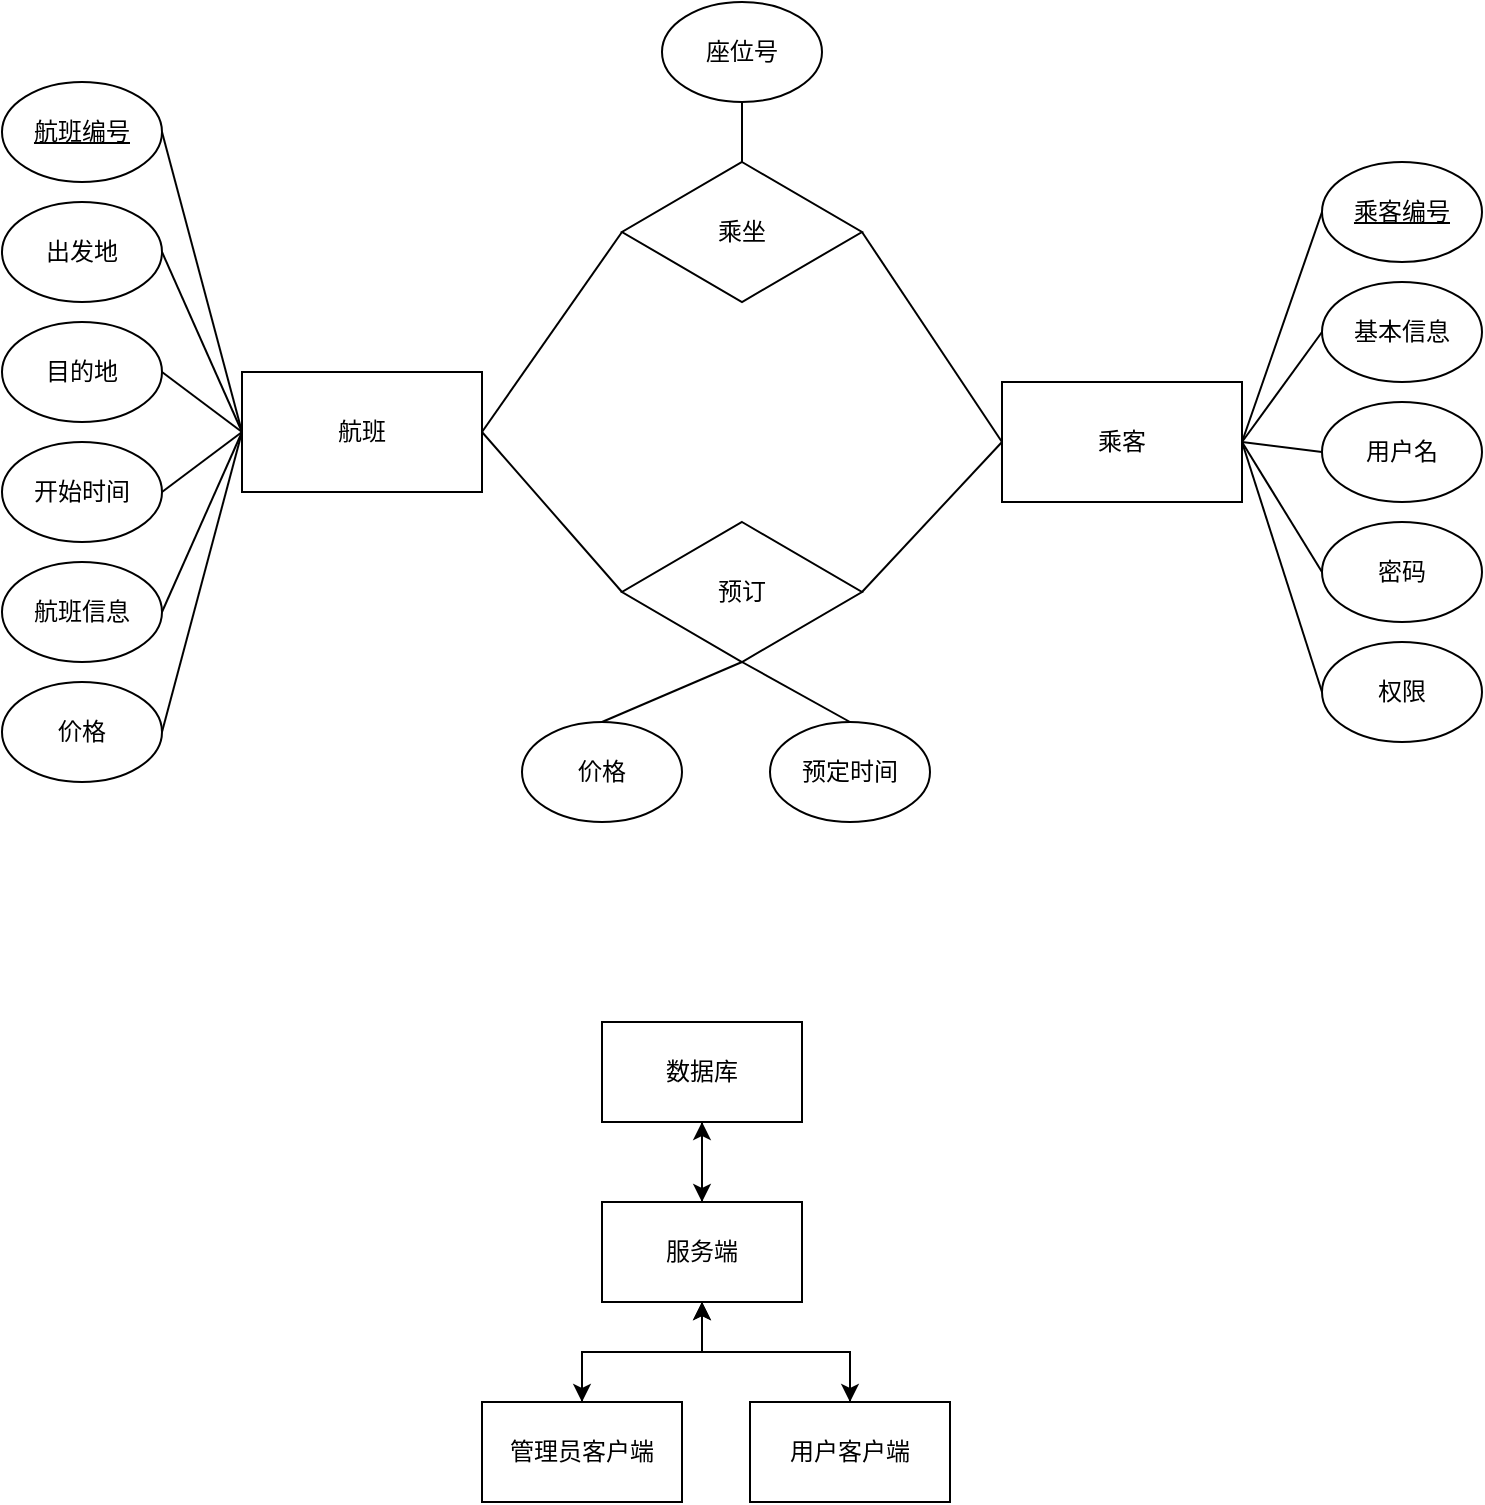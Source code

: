 <mxfile version="14.8.4" type="github">
  <diagram id="WVvl7FqED-bUTkAwLAjd" name="Page-1">
    <mxGraphModel dx="997" dy="573" grid="1" gridSize="10" guides="1" tooltips="1" connect="1" arrows="1" fold="1" page="1" pageScale="1" pageWidth="827" pageHeight="1169" math="0" shadow="0">
      <root>
        <mxCell id="0" />
        <mxCell id="1" parent="0" />
        <mxCell id="ZLZ2BPsOkGQvohF2f_RD-1" value="航班" style="rounded=0;whiteSpace=wrap;html=1;" vertex="1" parent="1">
          <mxGeometry x="150" y="335" width="120" height="60" as="geometry" />
        </mxCell>
        <mxCell id="ZLZ2BPsOkGQvohF2f_RD-2" value="乘客" style="rounded=0;whiteSpace=wrap;html=1;" vertex="1" parent="1">
          <mxGeometry x="530" y="340" width="120" height="60" as="geometry" />
        </mxCell>
        <mxCell id="ZLZ2BPsOkGQvohF2f_RD-3" value="出发地" style="ellipse;whiteSpace=wrap;html=1;" vertex="1" parent="1">
          <mxGeometry x="30" y="250" width="80" height="50" as="geometry" />
        </mxCell>
        <mxCell id="ZLZ2BPsOkGQvohF2f_RD-4" value="目的地" style="ellipse;whiteSpace=wrap;html=1;" vertex="1" parent="1">
          <mxGeometry x="30" y="310" width="80" height="50" as="geometry" />
        </mxCell>
        <mxCell id="ZLZ2BPsOkGQvohF2f_RD-5" value="开始时间" style="ellipse;whiteSpace=wrap;html=1;" vertex="1" parent="1">
          <mxGeometry x="30" y="370" width="80" height="50" as="geometry" />
        </mxCell>
        <mxCell id="ZLZ2BPsOkGQvohF2f_RD-6" value="航班信息" style="ellipse;whiteSpace=wrap;html=1;" vertex="1" parent="1">
          <mxGeometry x="30" y="430" width="80" height="50" as="geometry" />
        </mxCell>
        <mxCell id="ZLZ2BPsOkGQvohF2f_RD-7" value="价格" style="ellipse;whiteSpace=wrap;html=1;" vertex="1" parent="1">
          <mxGeometry x="30" y="490" width="80" height="50" as="geometry" />
        </mxCell>
        <mxCell id="ZLZ2BPsOkGQvohF2f_RD-8" value="&lt;u&gt;乘客编号&lt;span style=&quot;color: rgba(0 , 0 , 0 , 0) ; font-family: monospace ; font-size: 0px&quot;&gt;%3CmxGraphModel%3E%3Croot%3E%3CmxCell%20id%3D%220%22%2F%3E%3CmxCell%20id%3D%221%22%20parent%3D%220%22%2F%3E%3CmxCell%20id%3D%222%22%20value%3D%22%E5%BC%80%E5%A7%8B%E6%97%B6%E9%97%B4%22%20style%3D%22ellipse%3BwhiteSpace%3Dwrap%3Bhtml%3D1%3B%22%20vertex%3D%221%22%20parent%3D%221%22%3E%3CmxGeometry%20x%3D%2230%22%20y%3D%22340%22%20width%3D%2280%22%20height%3D%2250%22%20as%3D%22geometry%22%2F%3E%3C%2FmxCell%3E%3C%2Froot%3E%3C%2FmxGraphModel%3E&lt;/span&gt;&lt;/u&gt;" style="ellipse;whiteSpace=wrap;html=1;" vertex="1" parent="1">
          <mxGeometry x="690" y="230" width="80" height="50" as="geometry" />
        </mxCell>
        <mxCell id="ZLZ2BPsOkGQvohF2f_RD-9" value="基本信息" style="ellipse;whiteSpace=wrap;html=1;" vertex="1" parent="1">
          <mxGeometry x="690" y="290" width="80" height="50" as="geometry" />
        </mxCell>
        <mxCell id="ZLZ2BPsOkGQvohF2f_RD-10" value="用户名" style="ellipse;whiteSpace=wrap;html=1;" vertex="1" parent="1">
          <mxGeometry x="690" y="350" width="80" height="50" as="geometry" />
        </mxCell>
        <mxCell id="ZLZ2BPsOkGQvohF2f_RD-11" value="密码" style="ellipse;whiteSpace=wrap;html=1;" vertex="1" parent="1">
          <mxGeometry x="690" y="410" width="80" height="50" as="geometry" />
        </mxCell>
        <mxCell id="ZLZ2BPsOkGQvohF2f_RD-12" value="权限" style="ellipse;whiteSpace=wrap;html=1;" vertex="1" parent="1">
          <mxGeometry x="690" y="470" width="80" height="50" as="geometry" />
        </mxCell>
        <mxCell id="ZLZ2BPsOkGQvohF2f_RD-13" value="&lt;u&gt;航班编号&lt;/u&gt;" style="ellipse;whiteSpace=wrap;html=1;" vertex="1" parent="1">
          <mxGeometry x="30" y="190" width="80" height="50" as="geometry" />
        </mxCell>
        <mxCell id="ZLZ2BPsOkGQvohF2f_RD-14" value="乘坐" style="rhombus;whiteSpace=wrap;html=1;" vertex="1" parent="1">
          <mxGeometry x="340" y="230" width="120" height="70" as="geometry" />
        </mxCell>
        <mxCell id="ZLZ2BPsOkGQvohF2f_RD-15" value="座位号" style="ellipse;whiteSpace=wrap;html=1;" vertex="1" parent="1">
          <mxGeometry x="360" y="150" width="80" height="50" as="geometry" />
        </mxCell>
        <mxCell id="ZLZ2BPsOkGQvohF2f_RD-16" value="预订" style="rhombus;whiteSpace=wrap;html=1;" vertex="1" parent="1">
          <mxGeometry x="340" y="410" width="120" height="70" as="geometry" />
        </mxCell>
        <mxCell id="ZLZ2BPsOkGQvohF2f_RD-17" value="价格" style="ellipse;whiteSpace=wrap;html=1;" vertex="1" parent="1">
          <mxGeometry x="290" y="510" width="80" height="50" as="geometry" />
        </mxCell>
        <mxCell id="ZLZ2BPsOkGQvohF2f_RD-18" value="" style="endArrow=none;html=1;entryX=0;entryY=0.5;entryDx=0;entryDy=0;exitX=1;exitY=0.5;exitDx=0;exitDy=0;" edge="1" parent="1" source="ZLZ2BPsOkGQvohF2f_RD-14" target="ZLZ2BPsOkGQvohF2f_RD-2">
          <mxGeometry width="50" height="50" relative="1" as="geometry">
            <mxPoint x="390" y="420" as="sourcePoint" />
            <mxPoint x="440" y="370" as="targetPoint" />
          </mxGeometry>
        </mxCell>
        <mxCell id="ZLZ2BPsOkGQvohF2f_RD-19" value="" style="endArrow=none;html=1;entryX=0;entryY=0.5;entryDx=0;entryDy=0;exitX=1;exitY=0.5;exitDx=0;exitDy=0;" edge="1" parent="1" source="ZLZ2BPsOkGQvohF2f_RD-1" target="ZLZ2BPsOkGQvohF2f_RD-14">
          <mxGeometry width="50" height="50" relative="1" as="geometry">
            <mxPoint x="390" y="420" as="sourcePoint" />
            <mxPoint x="440" y="370" as="targetPoint" />
          </mxGeometry>
        </mxCell>
        <mxCell id="ZLZ2BPsOkGQvohF2f_RD-20" value="" style="endArrow=none;html=1;entryX=0.5;entryY=1;entryDx=0;entryDy=0;" edge="1" parent="1" target="ZLZ2BPsOkGQvohF2f_RD-15">
          <mxGeometry width="50" height="50" relative="1" as="geometry">
            <mxPoint x="400" y="230" as="sourcePoint" />
            <mxPoint x="440" y="370" as="targetPoint" />
          </mxGeometry>
        </mxCell>
        <mxCell id="ZLZ2BPsOkGQvohF2f_RD-21" value="" style="endArrow=none;html=1;exitX=1;exitY=0.5;exitDx=0;exitDy=0;entryX=0;entryY=0.5;entryDx=0;entryDy=0;" edge="1" parent="1" source="ZLZ2BPsOkGQvohF2f_RD-7" target="ZLZ2BPsOkGQvohF2f_RD-1">
          <mxGeometry width="50" height="50" relative="1" as="geometry">
            <mxPoint x="390" y="420" as="sourcePoint" />
            <mxPoint x="440" y="370" as="targetPoint" />
          </mxGeometry>
        </mxCell>
        <mxCell id="ZLZ2BPsOkGQvohF2f_RD-22" value="" style="endArrow=none;html=1;exitX=1;exitY=0.5;exitDx=0;exitDy=0;entryX=0;entryY=0.5;entryDx=0;entryDy=0;" edge="1" parent="1" source="ZLZ2BPsOkGQvohF2f_RD-13" target="ZLZ2BPsOkGQvohF2f_RD-1">
          <mxGeometry width="50" height="50" relative="1" as="geometry">
            <mxPoint x="160" y="250" as="sourcePoint" />
            <mxPoint x="210" y="200" as="targetPoint" />
          </mxGeometry>
        </mxCell>
        <mxCell id="ZLZ2BPsOkGQvohF2f_RD-23" value="" style="endArrow=none;html=1;exitX=1;exitY=0.5;exitDx=0;exitDy=0;entryX=0;entryY=0.5;entryDx=0;entryDy=0;" edge="1" parent="1" source="ZLZ2BPsOkGQvohF2f_RD-3" target="ZLZ2BPsOkGQvohF2f_RD-1">
          <mxGeometry width="50" height="50" relative="1" as="geometry">
            <mxPoint x="170" y="260" as="sourcePoint" />
            <mxPoint x="220" y="210" as="targetPoint" />
          </mxGeometry>
        </mxCell>
        <mxCell id="ZLZ2BPsOkGQvohF2f_RD-24" value="" style="endArrow=none;html=1;exitX=1;exitY=0.5;exitDx=0;exitDy=0;entryX=0;entryY=0.5;entryDx=0;entryDy=0;" edge="1" parent="1" source="ZLZ2BPsOkGQvohF2f_RD-4" target="ZLZ2BPsOkGQvohF2f_RD-1">
          <mxGeometry width="50" height="50" relative="1" as="geometry">
            <mxPoint x="180" y="270" as="sourcePoint" />
            <mxPoint x="230" y="220" as="targetPoint" />
          </mxGeometry>
        </mxCell>
        <mxCell id="ZLZ2BPsOkGQvohF2f_RD-25" value="" style="endArrow=none;html=1;exitX=1;exitY=0.5;exitDx=0;exitDy=0;entryX=0;entryY=0.5;entryDx=0;entryDy=0;" edge="1" parent="1" source="ZLZ2BPsOkGQvohF2f_RD-5" target="ZLZ2BPsOkGQvohF2f_RD-1">
          <mxGeometry width="50" height="50" relative="1" as="geometry">
            <mxPoint x="190" y="280" as="sourcePoint" />
            <mxPoint x="240" y="230" as="targetPoint" />
          </mxGeometry>
        </mxCell>
        <mxCell id="ZLZ2BPsOkGQvohF2f_RD-26" value="" style="endArrow=none;html=1;exitX=1;exitY=0.5;exitDx=0;exitDy=0;entryX=0;entryY=0.5;entryDx=0;entryDy=0;" edge="1" parent="1" source="ZLZ2BPsOkGQvohF2f_RD-6" target="ZLZ2BPsOkGQvohF2f_RD-1">
          <mxGeometry width="50" height="50" relative="1" as="geometry">
            <mxPoint x="200" y="290" as="sourcePoint" />
            <mxPoint x="250" y="240" as="targetPoint" />
          </mxGeometry>
        </mxCell>
        <mxCell id="ZLZ2BPsOkGQvohF2f_RD-28" value="预定时间" style="ellipse;whiteSpace=wrap;html=1;" vertex="1" parent="1">
          <mxGeometry x="414" y="510" width="80" height="50" as="geometry" />
        </mxCell>
        <mxCell id="ZLZ2BPsOkGQvohF2f_RD-30" value="" style="endArrow=none;html=1;entryX=1;entryY=0.5;entryDx=0;entryDy=0;exitX=0;exitY=0.5;exitDx=0;exitDy=0;" edge="1" parent="1" source="ZLZ2BPsOkGQvohF2f_RD-16" target="ZLZ2BPsOkGQvohF2f_RD-1">
          <mxGeometry width="50" height="50" relative="1" as="geometry">
            <mxPoint x="470" y="275" as="sourcePoint" />
            <mxPoint x="570" y="380" as="targetPoint" />
          </mxGeometry>
        </mxCell>
        <mxCell id="ZLZ2BPsOkGQvohF2f_RD-31" value="" style="endArrow=none;html=1;entryX=0.5;entryY=0;entryDx=0;entryDy=0;exitX=0.5;exitY=1;exitDx=0;exitDy=0;" edge="1" parent="1" source="ZLZ2BPsOkGQvohF2f_RD-16" target="ZLZ2BPsOkGQvohF2f_RD-17">
          <mxGeometry width="50" height="50" relative="1" as="geometry">
            <mxPoint x="430" y="360" as="sourcePoint" />
            <mxPoint x="360" y="310" as="targetPoint" />
          </mxGeometry>
        </mxCell>
        <mxCell id="ZLZ2BPsOkGQvohF2f_RD-32" value="" style="endArrow=none;html=1;entryX=0;entryY=0.5;entryDx=0;entryDy=0;exitX=1;exitY=0.5;exitDx=0;exitDy=0;" edge="1" parent="1" source="ZLZ2BPsOkGQvohF2f_RD-16" target="ZLZ2BPsOkGQvohF2f_RD-2">
          <mxGeometry width="50" height="50" relative="1" as="geometry">
            <mxPoint x="440" y="370" as="sourcePoint" />
            <mxPoint x="370" y="320" as="targetPoint" />
          </mxGeometry>
        </mxCell>
        <mxCell id="ZLZ2BPsOkGQvohF2f_RD-33" value="" style="endArrow=none;html=1;entryX=0.5;entryY=1;entryDx=0;entryDy=0;exitX=0.5;exitY=0;exitDx=0;exitDy=0;" edge="1" parent="1" source="ZLZ2BPsOkGQvohF2f_RD-28" target="ZLZ2BPsOkGQvohF2f_RD-16">
          <mxGeometry width="50" height="50" relative="1" as="geometry">
            <mxPoint x="450" y="380" as="sourcePoint" />
            <mxPoint x="380" y="330" as="targetPoint" />
          </mxGeometry>
        </mxCell>
        <mxCell id="ZLZ2BPsOkGQvohF2f_RD-34" value="" style="endArrow=none;html=1;entryX=0;entryY=0.5;entryDx=0;entryDy=0;exitX=1;exitY=0.5;exitDx=0;exitDy=0;" edge="1" parent="1" source="ZLZ2BPsOkGQvohF2f_RD-2" target="ZLZ2BPsOkGQvohF2f_RD-8">
          <mxGeometry width="50" height="50" relative="1" as="geometry">
            <mxPoint x="430" y="390" as="sourcePoint" />
            <mxPoint x="360" y="340" as="targetPoint" />
          </mxGeometry>
        </mxCell>
        <mxCell id="ZLZ2BPsOkGQvohF2f_RD-35" value="" style="endArrow=none;html=1;entryX=0;entryY=0.5;entryDx=0;entryDy=0;exitX=1;exitY=0.5;exitDx=0;exitDy=0;" edge="1" parent="1" source="ZLZ2BPsOkGQvohF2f_RD-2" target="ZLZ2BPsOkGQvohF2f_RD-9">
          <mxGeometry width="50" height="50" relative="1" as="geometry">
            <mxPoint x="440" y="400" as="sourcePoint" />
            <mxPoint x="370" y="350" as="targetPoint" />
          </mxGeometry>
        </mxCell>
        <mxCell id="ZLZ2BPsOkGQvohF2f_RD-36" value="" style="endArrow=none;html=1;entryX=0;entryY=0.5;entryDx=0;entryDy=0;exitX=1;exitY=0.5;exitDx=0;exitDy=0;" edge="1" parent="1" source="ZLZ2BPsOkGQvohF2f_RD-2" target="ZLZ2BPsOkGQvohF2f_RD-10">
          <mxGeometry width="50" height="50" relative="1" as="geometry">
            <mxPoint x="450" y="410" as="sourcePoint" />
            <mxPoint x="380" y="360" as="targetPoint" />
          </mxGeometry>
        </mxCell>
        <mxCell id="ZLZ2BPsOkGQvohF2f_RD-37" value="" style="endArrow=none;html=1;entryX=0;entryY=0.5;entryDx=0;entryDy=0;exitX=1;exitY=0.5;exitDx=0;exitDy=0;" edge="1" parent="1" source="ZLZ2BPsOkGQvohF2f_RD-2" target="ZLZ2BPsOkGQvohF2f_RD-11">
          <mxGeometry width="50" height="50" relative="1" as="geometry">
            <mxPoint x="460" y="420" as="sourcePoint" />
            <mxPoint x="390" y="370" as="targetPoint" />
          </mxGeometry>
        </mxCell>
        <mxCell id="ZLZ2BPsOkGQvohF2f_RD-38" value="" style="endArrow=none;html=1;entryX=0;entryY=0.5;entryDx=0;entryDy=0;exitX=1;exitY=0.5;exitDx=0;exitDy=0;" edge="1" parent="1" source="ZLZ2BPsOkGQvohF2f_RD-2" target="ZLZ2BPsOkGQvohF2f_RD-12">
          <mxGeometry width="50" height="50" relative="1" as="geometry">
            <mxPoint x="470" y="430" as="sourcePoint" />
            <mxPoint x="400" y="380" as="targetPoint" />
          </mxGeometry>
        </mxCell>
        <mxCell id="ZLZ2BPsOkGQvohF2f_RD-45" style="edgeStyle=orthogonalEdgeStyle;rounded=0;orthogonalLoop=1;jettySize=auto;html=1;entryX=0.5;entryY=0;entryDx=0;entryDy=0;" edge="1" parent="1" source="ZLZ2BPsOkGQvohF2f_RD-39" target="ZLZ2BPsOkGQvohF2f_RD-41">
          <mxGeometry relative="1" as="geometry" />
        </mxCell>
        <mxCell id="ZLZ2BPsOkGQvohF2f_RD-39" value="数据库" style="rounded=0;whiteSpace=wrap;html=1;" vertex="1" parent="1">
          <mxGeometry x="330" y="660" width="100" height="50" as="geometry" />
        </mxCell>
        <mxCell id="ZLZ2BPsOkGQvohF2f_RD-46" style="edgeStyle=orthogonalEdgeStyle;rounded=0;orthogonalLoop=1;jettySize=auto;html=1;entryX=0.5;entryY=1;entryDx=0;entryDy=0;" edge="1" parent="1" source="ZLZ2BPsOkGQvohF2f_RD-41" target="ZLZ2BPsOkGQvohF2f_RD-39">
          <mxGeometry relative="1" as="geometry" />
        </mxCell>
        <mxCell id="ZLZ2BPsOkGQvohF2f_RD-47" style="edgeStyle=orthogonalEdgeStyle;rounded=0;orthogonalLoop=1;jettySize=auto;html=1;entryX=0.5;entryY=0;entryDx=0;entryDy=0;" edge="1" parent="1" source="ZLZ2BPsOkGQvohF2f_RD-41" target="ZLZ2BPsOkGQvohF2f_RD-42">
          <mxGeometry relative="1" as="geometry" />
        </mxCell>
        <mxCell id="ZLZ2BPsOkGQvohF2f_RD-48" style="edgeStyle=orthogonalEdgeStyle;rounded=0;orthogonalLoop=1;jettySize=auto;html=1;entryX=0.5;entryY=0;entryDx=0;entryDy=0;" edge="1" parent="1" source="ZLZ2BPsOkGQvohF2f_RD-41" target="ZLZ2BPsOkGQvohF2f_RD-44">
          <mxGeometry relative="1" as="geometry" />
        </mxCell>
        <mxCell id="ZLZ2BPsOkGQvohF2f_RD-41" value="服务端" style="rounded=0;whiteSpace=wrap;html=1;" vertex="1" parent="1">
          <mxGeometry x="330" y="750" width="100" height="50" as="geometry" />
        </mxCell>
        <mxCell id="ZLZ2BPsOkGQvohF2f_RD-50" style="edgeStyle=orthogonalEdgeStyle;rounded=0;orthogonalLoop=1;jettySize=auto;html=1;entryX=0.5;entryY=1;entryDx=0;entryDy=0;" edge="1" parent="1" source="ZLZ2BPsOkGQvohF2f_RD-42" target="ZLZ2BPsOkGQvohF2f_RD-41">
          <mxGeometry relative="1" as="geometry" />
        </mxCell>
        <mxCell id="ZLZ2BPsOkGQvohF2f_RD-42" value="管理员客户端" style="rounded=0;whiteSpace=wrap;html=1;" vertex="1" parent="1">
          <mxGeometry x="270" y="850" width="100" height="50" as="geometry" />
        </mxCell>
        <mxCell id="ZLZ2BPsOkGQvohF2f_RD-49" style="edgeStyle=orthogonalEdgeStyle;rounded=0;orthogonalLoop=1;jettySize=auto;html=1;entryX=0.5;entryY=1;entryDx=0;entryDy=0;" edge="1" parent="1" source="ZLZ2BPsOkGQvohF2f_RD-44" target="ZLZ2BPsOkGQvohF2f_RD-41">
          <mxGeometry relative="1" as="geometry" />
        </mxCell>
        <mxCell id="ZLZ2BPsOkGQvohF2f_RD-44" value="用户客户端" style="rounded=0;whiteSpace=wrap;html=1;" vertex="1" parent="1">
          <mxGeometry x="404" y="850" width="100" height="50" as="geometry" />
        </mxCell>
      </root>
    </mxGraphModel>
  </diagram>
</mxfile>
